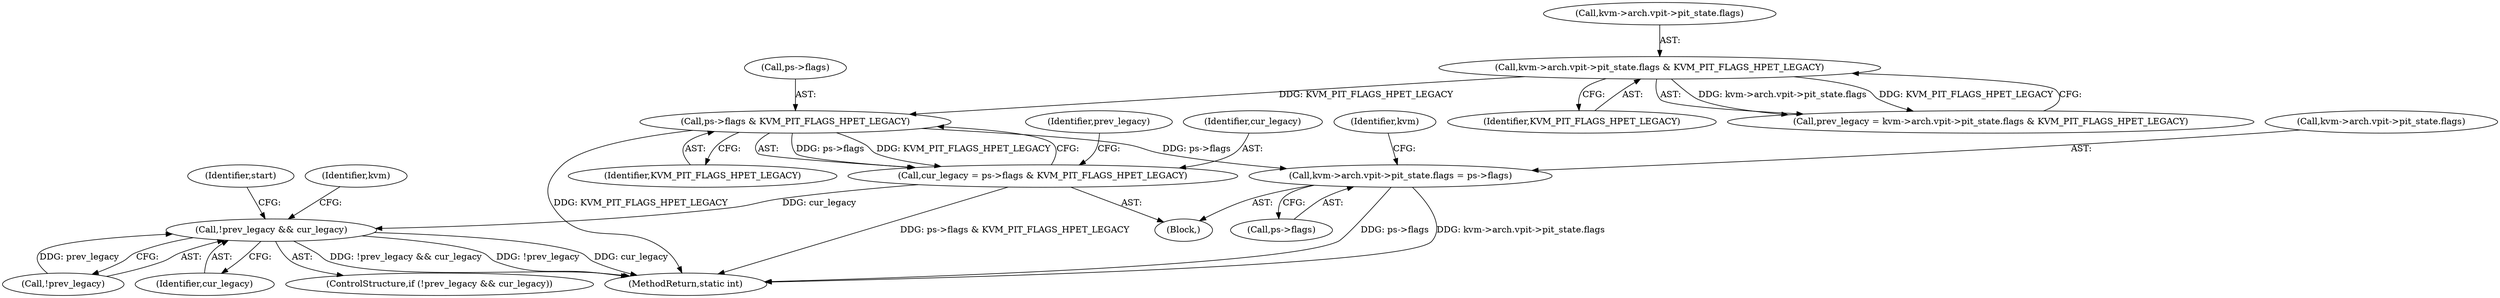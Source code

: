 digraph "0_linux_0185604c2d82c560dab2f2933a18f797e74ab5a8_0@pointer" {
"1000136" [label="(Call,ps->flags & KVM_PIT_FLAGS_HPET_LEGACY)"];
"1000123" [label="(Call,kvm->arch.vpit->pit_state.flags & KVM_PIT_FLAGS_HPET_LEGACY)"];
"1000134" [label="(Call,cur_legacy = ps->flags & KVM_PIT_FLAGS_HPET_LEGACY)"];
"1000142" [label="(Call,!prev_legacy && cur_legacy)"];
"1000174" [label="(Call,kvm->arch.vpit->pit_state.flags = ps->flags)"];
"1000124" [label="(Call,kvm->arch.vpit->pit_state.flags)"];
"1000184" [label="(Call,ps->flags)"];
"1000141" [label="(ControlStructure,if (!prev_legacy && cur_legacy))"];
"1000142" [label="(Call,!prev_legacy && cur_legacy)"];
"1000188" [label="(Identifier,kvm)"];
"1000134" [label="(Call,cur_legacy = ps->flags & KVM_PIT_FLAGS_HPET_LEGACY)"];
"1000140" [label="(Identifier,KVM_PIT_FLAGS_HPET_LEGACY)"];
"1000133" [label="(Identifier,KVM_PIT_FLAGS_HPET_LEGACY)"];
"1000135" [label="(Identifier,cur_legacy)"];
"1000143" [label="(Call,!prev_legacy)"];
"1000123" [label="(Call,kvm->arch.vpit->pit_state.flags & KVM_PIT_FLAGS_HPET_LEGACY)"];
"1000147" [label="(Identifier,start)"];
"1000145" [label="(Identifier,cur_legacy)"];
"1000174" [label="(Call,kvm->arch.vpit->pit_state.flags = ps->flags)"];
"1000103" [label="(Block,)"];
"1000144" [label="(Identifier,prev_legacy)"];
"1000121" [label="(Call,prev_legacy = kvm->arch.vpit->pit_state.flags & KVM_PIT_FLAGS_HPET_LEGACY)"];
"1000175" [label="(Call,kvm->arch.vpit->pit_state.flags)"];
"1000137" [label="(Call,ps->flags)"];
"1000217" [label="(MethodReturn,static int)"];
"1000136" [label="(Call,ps->flags & KVM_PIT_FLAGS_HPET_LEGACY)"];
"1000155" [label="(Identifier,kvm)"];
"1000136" -> "1000134"  [label="AST: "];
"1000136" -> "1000140"  [label="CFG: "];
"1000137" -> "1000136"  [label="AST: "];
"1000140" -> "1000136"  [label="AST: "];
"1000134" -> "1000136"  [label="CFG: "];
"1000136" -> "1000217"  [label="DDG: KVM_PIT_FLAGS_HPET_LEGACY"];
"1000136" -> "1000134"  [label="DDG: ps->flags"];
"1000136" -> "1000134"  [label="DDG: KVM_PIT_FLAGS_HPET_LEGACY"];
"1000123" -> "1000136"  [label="DDG: KVM_PIT_FLAGS_HPET_LEGACY"];
"1000136" -> "1000174"  [label="DDG: ps->flags"];
"1000123" -> "1000121"  [label="AST: "];
"1000123" -> "1000133"  [label="CFG: "];
"1000124" -> "1000123"  [label="AST: "];
"1000133" -> "1000123"  [label="AST: "];
"1000121" -> "1000123"  [label="CFG: "];
"1000123" -> "1000121"  [label="DDG: kvm->arch.vpit->pit_state.flags"];
"1000123" -> "1000121"  [label="DDG: KVM_PIT_FLAGS_HPET_LEGACY"];
"1000134" -> "1000103"  [label="AST: "];
"1000135" -> "1000134"  [label="AST: "];
"1000144" -> "1000134"  [label="CFG: "];
"1000134" -> "1000217"  [label="DDG: ps->flags & KVM_PIT_FLAGS_HPET_LEGACY"];
"1000134" -> "1000142"  [label="DDG: cur_legacy"];
"1000142" -> "1000141"  [label="AST: "];
"1000142" -> "1000143"  [label="CFG: "];
"1000142" -> "1000145"  [label="CFG: "];
"1000143" -> "1000142"  [label="AST: "];
"1000145" -> "1000142"  [label="AST: "];
"1000147" -> "1000142"  [label="CFG: "];
"1000155" -> "1000142"  [label="CFG: "];
"1000142" -> "1000217"  [label="DDG: !prev_legacy && cur_legacy"];
"1000142" -> "1000217"  [label="DDG: !prev_legacy"];
"1000142" -> "1000217"  [label="DDG: cur_legacy"];
"1000143" -> "1000142"  [label="DDG: prev_legacy"];
"1000174" -> "1000103"  [label="AST: "];
"1000174" -> "1000184"  [label="CFG: "];
"1000175" -> "1000174"  [label="AST: "];
"1000184" -> "1000174"  [label="AST: "];
"1000188" -> "1000174"  [label="CFG: "];
"1000174" -> "1000217"  [label="DDG: ps->flags"];
"1000174" -> "1000217"  [label="DDG: kvm->arch.vpit->pit_state.flags"];
}
